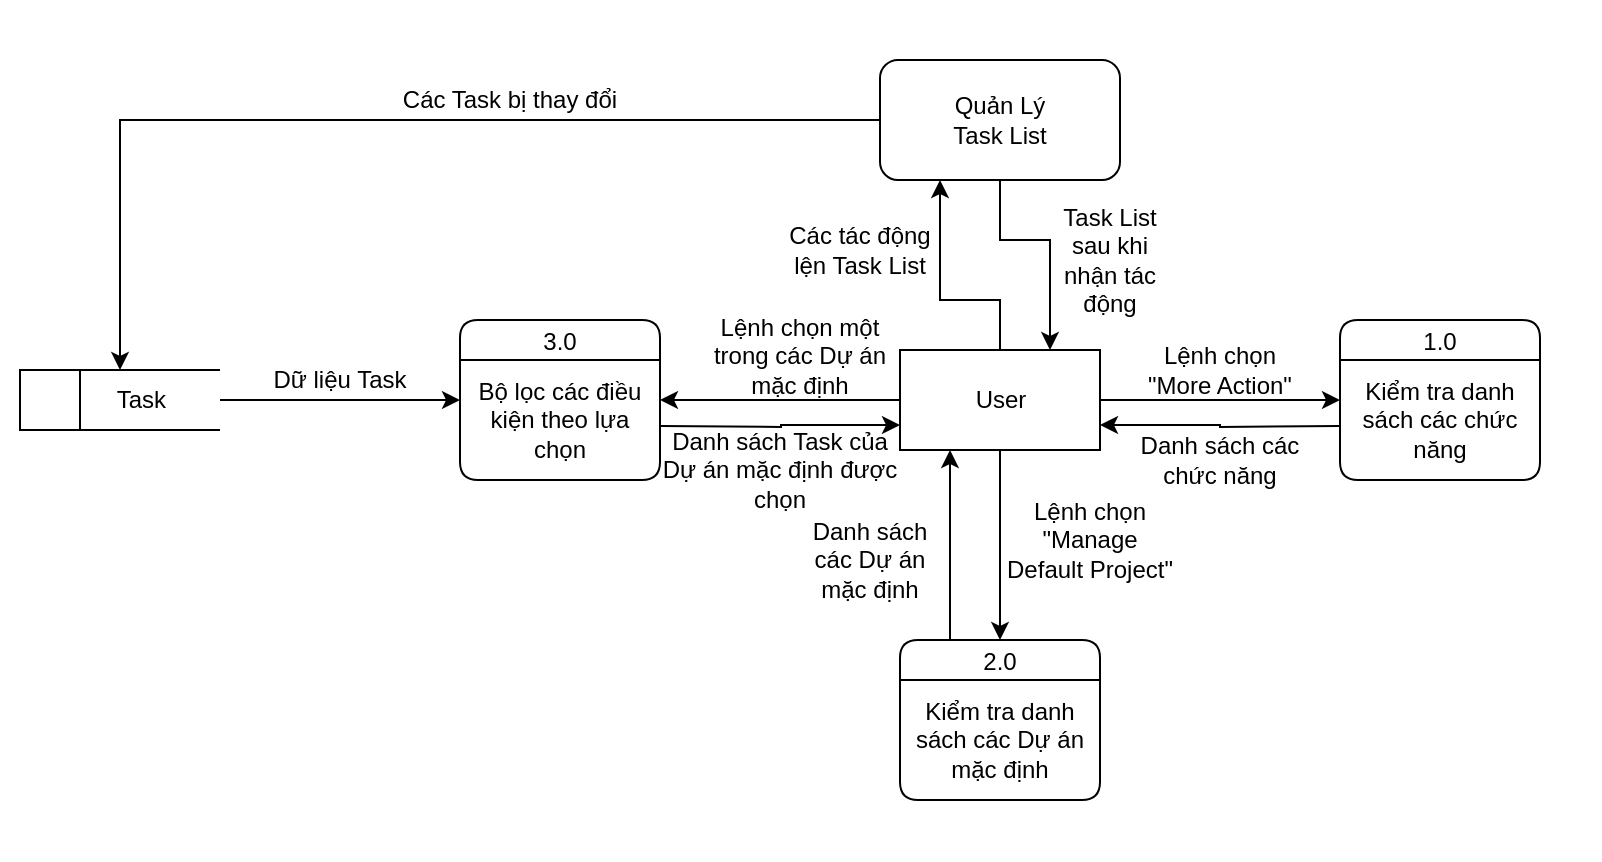 <mxfile version="13.9.2" type="device"><diagram id="9QwaHmy63moE6HXvgbr9" name="Page-1"><mxGraphModel dx="1865" dy="1692" grid="1" gridSize="10" guides="1" tooltips="1" connect="1" arrows="1" fold="1" page="1" pageScale="1" pageWidth="827" pageHeight="1169" math="0" shadow="0"><root><mxCell id="0"/><mxCell id="1" parent="0"/><mxCell id="UpDwbXcqQVIgHQb2q2-l-38" value="" style="rounded=0;whiteSpace=wrap;html=1;strokeColor=none;" vertex="1" parent="1"><mxGeometry x="-440" y="-120" width="800" height="430" as="geometry"/></mxCell><mxCell id="UpDwbXcqQVIgHQb2q2-l-3" style="edgeStyle=orthogonalEdgeStyle;rounded=0;orthogonalLoop=1;jettySize=auto;html=1;entryX=0;entryY=0.5;entryDx=0;entryDy=0;" edge="1" parent="1" source="UpDwbXcqQVIgHQb2q2-l-1" target="UpDwbXcqQVIgHQb2q2-l-2"><mxGeometry relative="1" as="geometry"/></mxCell><mxCell id="UpDwbXcqQVIgHQb2q2-l-15" style="edgeStyle=orthogonalEdgeStyle;rounded=0;orthogonalLoop=1;jettySize=auto;html=1;entryX=0.5;entryY=0;entryDx=0;entryDy=0;" edge="1" parent="1" source="UpDwbXcqQVIgHQb2q2-l-1" target="UpDwbXcqQVIgHQb2q2-l-6"><mxGeometry relative="1" as="geometry"/></mxCell><mxCell id="UpDwbXcqQVIgHQb2q2-l-21" style="edgeStyle=orthogonalEdgeStyle;rounded=0;orthogonalLoop=1;jettySize=auto;html=1;entryX=1;entryY=0.5;entryDx=0;entryDy=0;" edge="1" parent="1" source="UpDwbXcqQVIgHQb2q2-l-1" target="UpDwbXcqQVIgHQb2q2-l-19"><mxGeometry relative="1" as="geometry"><mxPoint x="-90" y="80" as="targetPoint"/></mxGeometry></mxCell><mxCell id="UpDwbXcqQVIgHQb2q2-l-31" style="edgeStyle=orthogonalEdgeStyle;rounded=0;orthogonalLoop=1;jettySize=auto;html=1;entryX=0.25;entryY=1;entryDx=0;entryDy=0;" edge="1" parent="1" source="UpDwbXcqQVIgHQb2q2-l-1" target="UpDwbXcqQVIgHQb2q2-l-29"><mxGeometry relative="1" as="geometry"><Array as="points"><mxPoint x="60" y="30"/><mxPoint x="30" y="30"/></Array></mxGeometry></mxCell><mxCell id="UpDwbXcqQVIgHQb2q2-l-1" value="User" style="html=1;dashed=0;whitespace=wrap;" vertex="1" parent="1"><mxGeometry x="10" y="55" width="100" height="50" as="geometry"/></mxCell><mxCell id="UpDwbXcqQVIgHQb2q2-l-13" style="edgeStyle=orthogonalEdgeStyle;rounded=0;orthogonalLoop=1;jettySize=auto;html=1;entryX=1;entryY=0.75;entryDx=0;entryDy=0;" edge="1" parent="1" target="UpDwbXcqQVIgHQb2q2-l-1"><mxGeometry relative="1" as="geometry"><mxPoint x="230" y="93" as="sourcePoint"/></mxGeometry></mxCell><mxCell id="UpDwbXcqQVIgHQb2q2-l-2" value="1.0" style="swimlane;fontStyle=0;childLayout=stackLayout;horizontal=1;startSize=20;fillColor=#ffffff;horizontalStack=0;resizeParent=1;resizeParentMax=0;resizeLast=0;collapsible=0;marginBottom=0;swimlaneFillColor=#ffffff;rounded=1;" vertex="1" parent="1"><mxGeometry x="230" y="40" width="100" height="80" as="geometry"/></mxCell><mxCell id="UpDwbXcqQVIgHQb2q2-l-4" value="Kiểm tra danh sách các chức năng" style="text;html=1;strokeColor=none;fillColor=none;align=center;verticalAlign=middle;whiteSpace=wrap;rounded=0;" vertex="1" parent="UpDwbXcqQVIgHQb2q2-l-2"><mxGeometry y="20" width="100" height="60" as="geometry"/></mxCell><mxCell id="UpDwbXcqQVIgHQb2q2-l-5" value="Lệnh chọn &lt;br&gt;&quot;More Action&quot;" style="text;html=1;strokeColor=none;fillColor=none;align=center;verticalAlign=middle;whiteSpace=wrap;rounded=0;" vertex="1" parent="1"><mxGeometry x="110" y="55" width="120" height="20" as="geometry"/></mxCell><mxCell id="UpDwbXcqQVIgHQb2q2-l-16" style="edgeStyle=orthogonalEdgeStyle;rounded=0;orthogonalLoop=1;jettySize=auto;html=1;entryX=0.25;entryY=1;entryDx=0;entryDy=0;exitX=0.25;exitY=0;exitDx=0;exitDy=0;" edge="1" parent="1" source="UpDwbXcqQVIgHQb2q2-l-6" target="UpDwbXcqQVIgHQb2q2-l-1"><mxGeometry relative="1" as="geometry"/></mxCell><mxCell id="UpDwbXcqQVIgHQb2q2-l-6" value="2.0" style="swimlane;fontStyle=0;childLayout=stackLayout;horizontal=1;startSize=20;fillColor=#ffffff;horizontalStack=0;resizeParent=1;resizeParentMax=0;resizeLast=0;collapsible=0;marginBottom=0;swimlaneFillColor=#ffffff;rounded=1;" vertex="1" parent="1"><mxGeometry x="10" y="200" width="100" height="80" as="geometry"/></mxCell><mxCell id="UpDwbXcqQVIgHQb2q2-l-7" value="Kiểm tra danh sách các Dự án mặc định" style="text;html=1;strokeColor=none;fillColor=none;align=center;verticalAlign=middle;whiteSpace=wrap;rounded=0;" vertex="1" parent="UpDwbXcqQVIgHQb2q2-l-6"><mxGeometry y="20" width="100" height="60" as="geometry"/></mxCell><mxCell id="UpDwbXcqQVIgHQb2q2-l-9" value="Lệnh chọn &quot;Manage Default Project&quot;" style="text;html=1;strokeColor=none;fillColor=none;align=center;verticalAlign=middle;whiteSpace=wrap;rounded=0;" vertex="1" parent="1"><mxGeometry x="60" y="105" width="90" height="90" as="geometry"/></mxCell><mxCell id="UpDwbXcqQVIgHQb2q2-l-14" value="Danh sách các&lt;br&gt;chức năng" style="text;html=1;strokeColor=none;fillColor=none;align=center;verticalAlign=middle;whiteSpace=wrap;rounded=0;" vertex="1" parent="1"><mxGeometry x="110" y="100" width="120" height="20" as="geometry"/></mxCell><mxCell id="UpDwbXcqQVIgHQb2q2-l-17" value="Danh sách các Dự án mặc định" style="text;html=1;strokeColor=none;fillColor=none;align=center;verticalAlign=middle;whiteSpace=wrap;rounded=0;" vertex="1" parent="1"><mxGeometry x="-40" y="120" width="70" height="80" as="geometry"/></mxCell><mxCell id="UpDwbXcqQVIgHQb2q2-l-27" style="edgeStyle=orthogonalEdgeStyle;rounded=0;orthogonalLoop=1;jettySize=auto;html=1;entryX=0;entryY=0.75;entryDx=0;entryDy=0;" edge="1" parent="1" target="UpDwbXcqQVIgHQb2q2-l-1"><mxGeometry relative="1" as="geometry"><mxPoint x="-110" y="93" as="sourcePoint"/></mxGeometry></mxCell><mxCell id="UpDwbXcqQVIgHQb2q2-l-19" value="3.0" style="swimlane;fontStyle=0;childLayout=stackLayout;horizontal=1;startSize=20;fillColor=#ffffff;horizontalStack=0;resizeParent=1;resizeParentMax=0;resizeLast=0;collapsible=0;marginBottom=0;swimlaneFillColor=#ffffff;rounded=1;" vertex="1" parent="1"><mxGeometry x="-210" y="40" width="100" height="80" as="geometry"/></mxCell><mxCell id="UpDwbXcqQVIgHQb2q2-l-20" value="Bộ lọc các điều kiện theo lựa chọn" style="text;html=1;strokeColor=none;fillColor=none;align=center;verticalAlign=middle;whiteSpace=wrap;rounded=0;" vertex="1" parent="UpDwbXcqQVIgHQb2q2-l-19"><mxGeometry y="20" width="100" height="60" as="geometry"/></mxCell><mxCell id="UpDwbXcqQVIgHQb2q2-l-22" value="Lệnh chọn một trong các Dự án mặc định" style="text;html=1;strokeColor=none;fillColor=none;align=center;verticalAlign=middle;whiteSpace=wrap;rounded=0;" vertex="1" parent="1"><mxGeometry x="-90" y="40" width="100" height="35" as="geometry"/></mxCell><mxCell id="UpDwbXcqQVIgHQb2q2-l-24" style="edgeStyle=orthogonalEdgeStyle;rounded=0;orthogonalLoop=1;jettySize=auto;html=1;" edge="1" parent="1" source="UpDwbXcqQVIgHQb2q2-l-23"><mxGeometry relative="1" as="geometry"><mxPoint x="-210" y="80" as="targetPoint"/></mxGeometry></mxCell><mxCell id="UpDwbXcqQVIgHQb2q2-l-23" value="&amp;nbsp; &amp;nbsp; &amp;nbsp; &amp;nbsp; &amp;nbsp; &amp;nbsp; &amp;nbsp;Task" style="html=1;dashed=0;whitespace=wrap;shape=mxgraph.dfd.dataStoreID;align=left;spacingLeft=3;points=[[0,0],[0.5,0],[1,0],[0,0.5],[1,0.5],[0,1],[0.5,1],[1,1]];rounded=1;" vertex="1" parent="1"><mxGeometry x="-430" y="65" width="100" height="30" as="geometry"/></mxCell><mxCell id="UpDwbXcqQVIgHQb2q2-l-25" value="Dữ liệu Task" style="text;html=1;strokeColor=none;fillColor=none;align=center;verticalAlign=middle;whiteSpace=wrap;rounded=0;" vertex="1" parent="1"><mxGeometry x="-330" y="60" width="120" height="20" as="geometry"/></mxCell><mxCell id="UpDwbXcqQVIgHQb2q2-l-28" value="Danh sách Task của Dự án mặc định được chọn" style="text;html=1;strokeColor=none;fillColor=none;align=center;verticalAlign=middle;whiteSpace=wrap;rounded=0;" vertex="1" parent="1"><mxGeometry x="-110" y="105" width="120" height="20" as="geometry"/></mxCell><mxCell id="UpDwbXcqQVIgHQb2q2-l-32" style="edgeStyle=orthogonalEdgeStyle;rounded=0;orthogonalLoop=1;jettySize=auto;html=1;entryX=0.75;entryY=0;entryDx=0;entryDy=0;" edge="1" parent="1" source="UpDwbXcqQVIgHQb2q2-l-29" target="UpDwbXcqQVIgHQb2q2-l-1"><mxGeometry relative="1" as="geometry"><Array as="points"><mxPoint x="60"/><mxPoint x="85"/></Array></mxGeometry></mxCell><mxCell id="UpDwbXcqQVIgHQb2q2-l-35" style="edgeStyle=orthogonalEdgeStyle;rounded=0;orthogonalLoop=1;jettySize=auto;html=1;entryX=0.5;entryY=0;entryDx=0;entryDy=0;" edge="1" parent="1" source="UpDwbXcqQVIgHQb2q2-l-29" target="UpDwbXcqQVIgHQb2q2-l-23"><mxGeometry relative="1" as="geometry"/></mxCell><mxCell id="UpDwbXcqQVIgHQb2q2-l-29" value="Quản Lý&lt;br&gt;Task List" style="rounded=1;whiteSpace=wrap;html=1;" vertex="1" parent="1"><mxGeometry y="-90" width="120" height="60" as="geometry"/></mxCell><mxCell id="UpDwbXcqQVIgHQb2q2-l-33" value="Các tác động lện Task List" style="text;html=1;strokeColor=none;fillColor=none;align=center;verticalAlign=middle;whiteSpace=wrap;rounded=0;" vertex="1" parent="1"><mxGeometry x="-50" y="-20" width="80" height="50" as="geometry"/></mxCell><mxCell id="UpDwbXcqQVIgHQb2q2-l-34" value="Task List sau khi nhận tác động" style="text;html=1;strokeColor=none;fillColor=none;align=center;verticalAlign=middle;whiteSpace=wrap;rounded=0;" vertex="1" parent="1"><mxGeometry x="80" y="-10" width="70" height="40" as="geometry"/></mxCell><mxCell id="UpDwbXcqQVIgHQb2q2-l-36" value="Các Task bị thay đổi" style="text;html=1;strokeColor=none;fillColor=none;align=center;verticalAlign=middle;whiteSpace=wrap;rounded=0;" vertex="1" parent="1"><mxGeometry x="-310" y="-80" width="250" height="20" as="geometry"/></mxCell></root></mxGraphModel></diagram></mxfile>